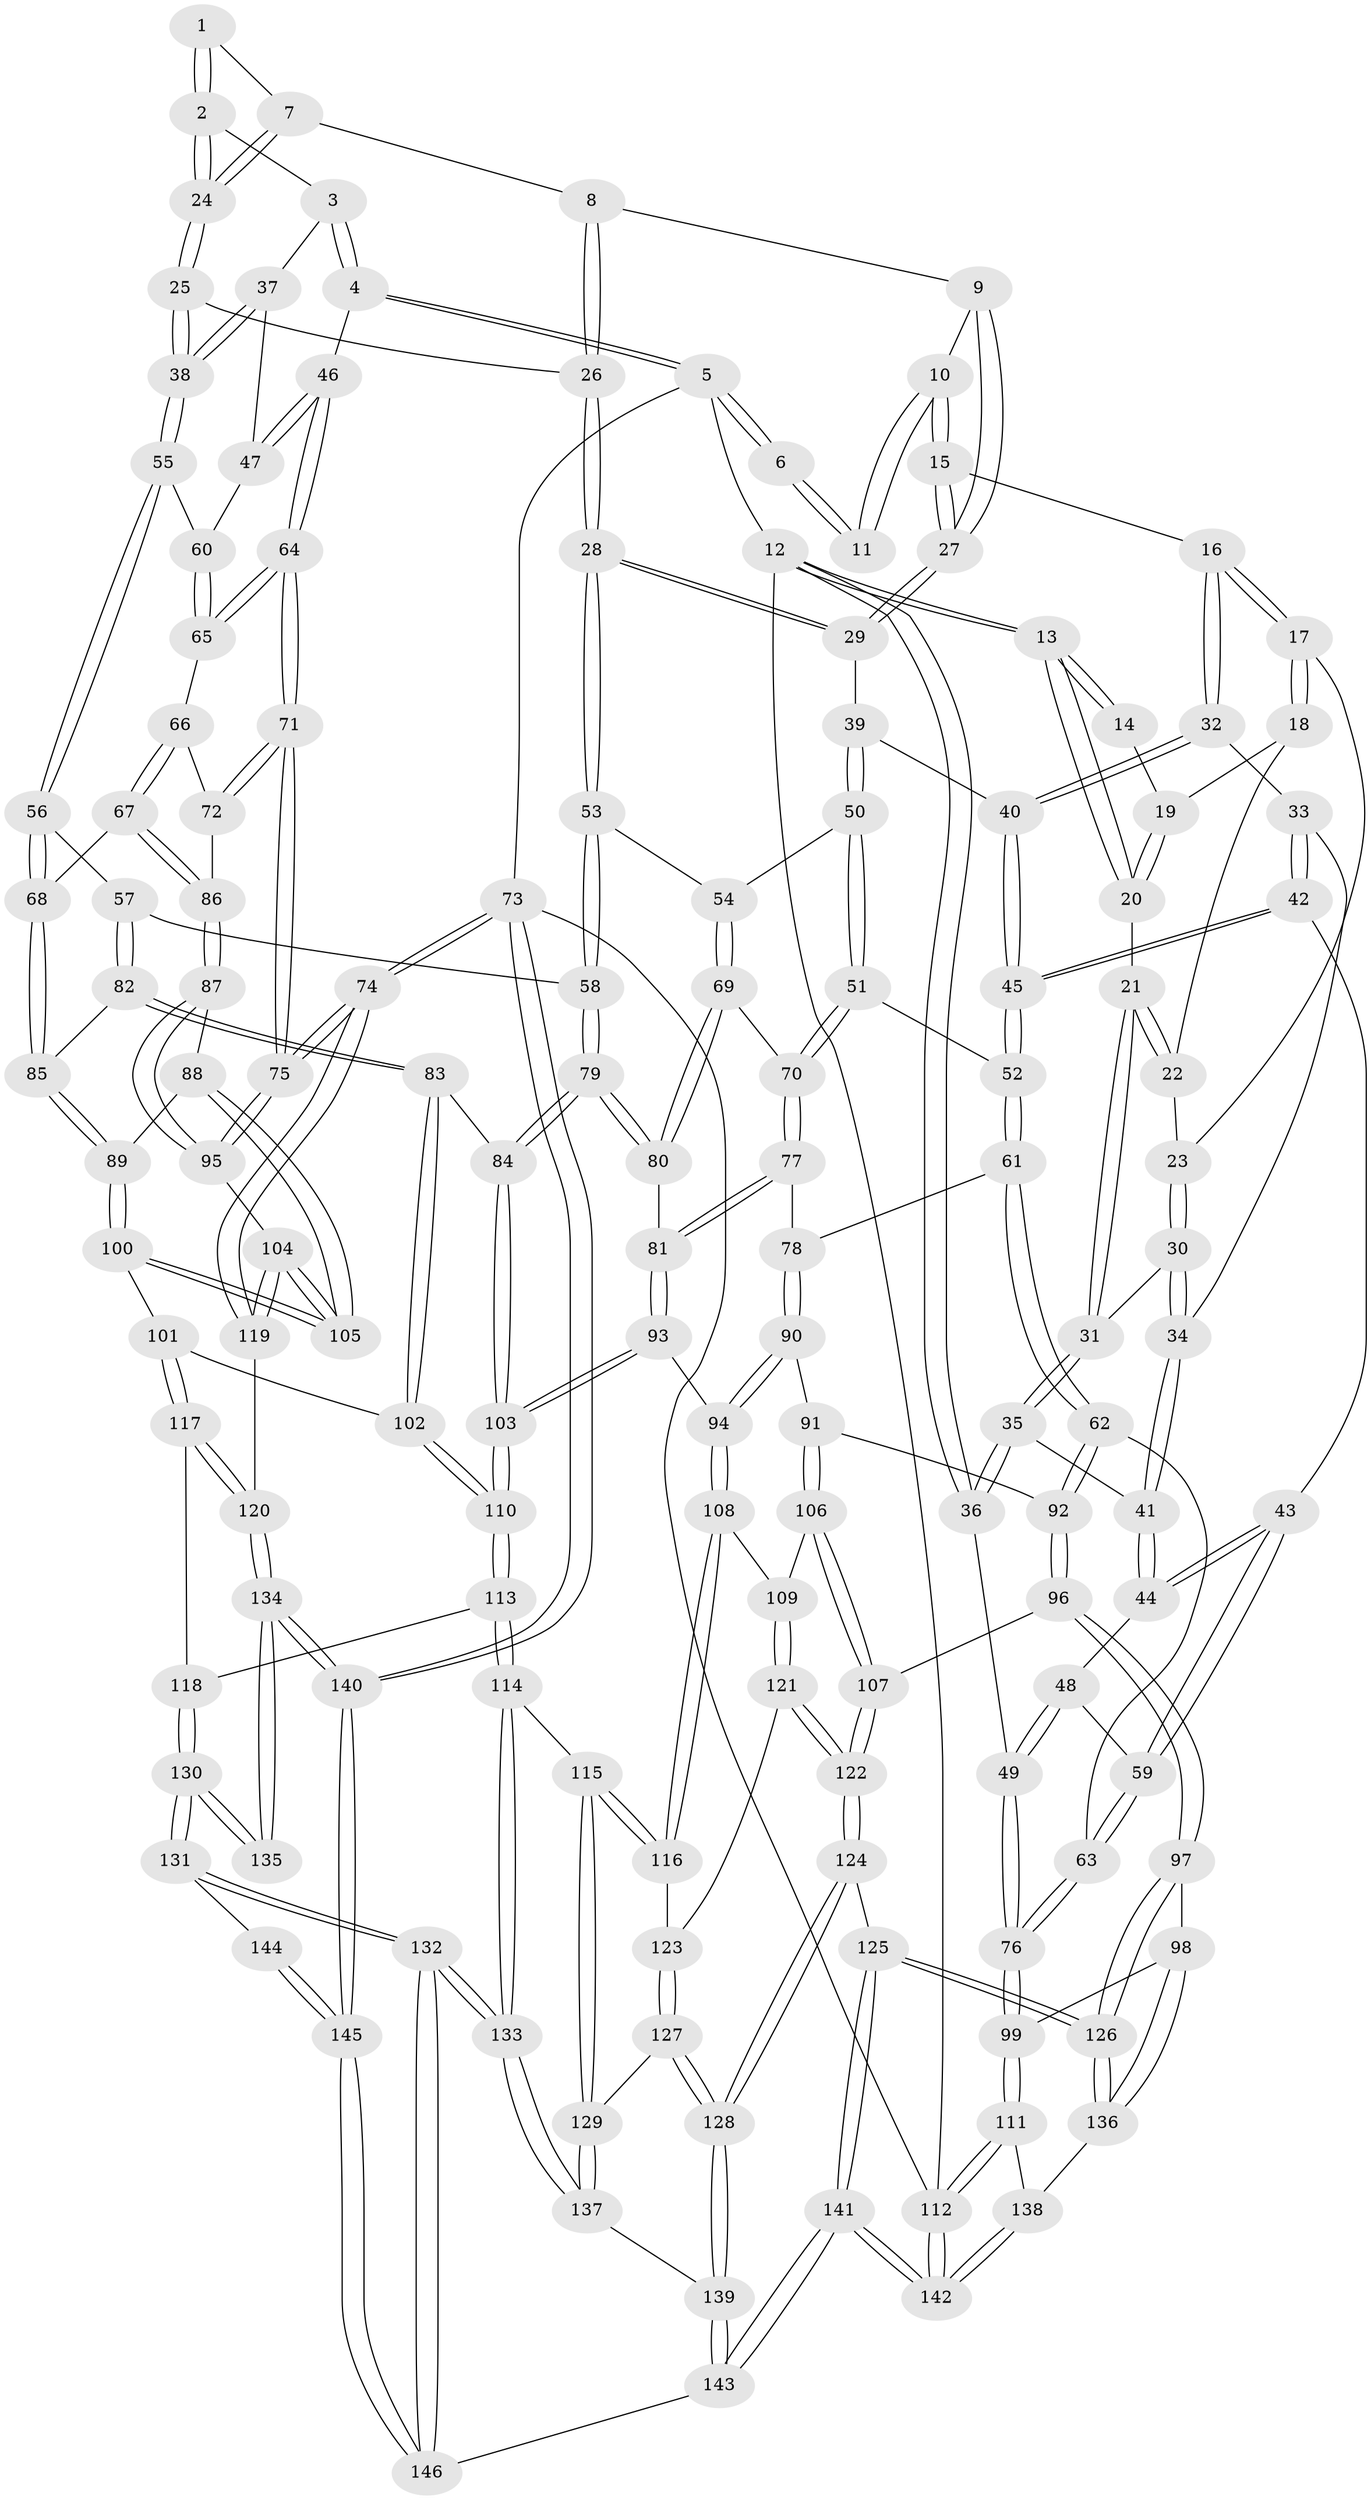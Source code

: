 // Generated by graph-tools (version 1.1) at 2025/27/03/09/25 03:27:05]
// undirected, 146 vertices, 362 edges
graph export_dot {
graph [start="1"]
  node [color=gray90,style=filled];
  1 [pos="+0.7099507328911806+0"];
  2 [pos="+0.7858704539594118+0.0898278987799272"];
  3 [pos="+0.8675148345792938+0.11416285580220278"];
  4 [pos="+1+0"];
  5 [pos="+1+0"];
  6 [pos="+0.6998378083843264+0"];
  7 [pos="+0.6432425145071061+0.0929317960532596"];
  8 [pos="+0.559945187890101+0.09843256595580795"];
  9 [pos="+0.5478488098834711+0.09459239090261418"];
  10 [pos="+0.4773645169826149+0"];
  11 [pos="+0.4664753420824126+0"];
  12 [pos="+0+0"];
  13 [pos="+0+0"];
  14 [pos="+0.36708915047702056+0"];
  15 [pos="+0.4105727270536143+0.1298440918383706"];
  16 [pos="+0.3855432503380621+0.14648471753776812"];
  17 [pos="+0.3262450049973616+0.10155603180283077"];
  18 [pos="+0.3009720918827377+0"];
  19 [pos="+0.30515550961191507+0"];
  20 [pos="+0.10250678535400547+0.06595514382342034"];
  21 [pos="+0.12734369379267665+0.10023871463477607"];
  22 [pos="+0.22453961249081114+0.075991637987504"];
  23 [pos="+0.2641958129308249+0.14209019389346658"];
  24 [pos="+0.7080589510534602+0.17010910387779035"];
  25 [pos="+0.6960788352703834+0.2261143174701452"];
  26 [pos="+0.6523352930309784+0.24927837841595296"];
  27 [pos="+0.5077663966338652+0.1575141932943029"];
  28 [pos="+0.6436612876925936+0.25666173246144364"];
  29 [pos="+0.5224738523450567+0.24987244368442385"];
  30 [pos="+0.25164612559499544+0.18025450227657716"];
  31 [pos="+0.13401556564383382+0.15729006805434148"];
  32 [pos="+0.38389105289514625+0.15409978169597244"];
  33 [pos="+0.27011012397995604+0.21152597611322008"];
  34 [pos="+0.2680780661888686+0.20914436938367503"];
  35 [pos="+0.11293877160532956+0.2018346145032216"];
  36 [pos="+0+0.11574487689031343"];
  37 [pos="+0.8432436846866377+0.2612496852054055"];
  38 [pos="+0.8217142436084748+0.29154709219952746"];
  39 [pos="+0.5002551317479423+0.26625612769627355"];
  40 [pos="+0.4053051088512133+0.24426001401377523"];
  41 [pos="+0.1168064439008779+0.2611804395312482"];
  42 [pos="+0.2890640511896596+0.2899122241557438"];
  43 [pos="+0.2821731265991574+0.2919123298146471"];
  44 [pos="+0.11655477089203471+0.26457351403876994"];
  45 [pos="+0.32082399240076825+0.30841955396830456"];
  46 [pos="+1+0.056087614628666786"];
  47 [pos="+1+0.16017834644837636"];
  48 [pos="+0.11286644452315425+0.27193156751905473"];
  49 [pos="+0+0.36062783130404685"];
  50 [pos="+0.4840300375368916+0.37020992740907205"];
  51 [pos="+0.41400425214247644+0.41625623278301815"];
  52 [pos="+0.34053619084166575+0.36932351803111524"];
  53 [pos="+0.6405442754726764+0.4128036351832571"];
  54 [pos="+0.5526296311299655+0.40349639427745265"];
  55 [pos="+0.8372372736952942+0.3370693461706858"];
  56 [pos="+0.815765901468118+0.3868818377770325"];
  57 [pos="+0.6692180922443467+0.43092925543653526"];
  58 [pos="+0.64207271935511+0.414887906666423"];
  59 [pos="+0.14810713265531275+0.40505925848371216"];
  60 [pos="+0.8702108104943117+0.34104825865223043"];
  61 [pos="+0.23982830879225117+0.45800984150109736"];
  62 [pos="+0.18281757808544064+0.4728933931053132"];
  63 [pos="+0.14185303781475211+0.45694640851505125"];
  64 [pos="+1+0.4030715710435604"];
  65 [pos="+0.9954697906115328+0.38610377045091093"];
  66 [pos="+0.9862235580493858+0.39382544600954417"];
  67 [pos="+0.8550394715671182+0.47021686699409204"];
  68 [pos="+0.839895953528056+0.45710462112760153"];
  69 [pos="+0.51474880402605+0.49090706174061055"];
  70 [pos="+0.41528713635021125+0.4363063837175196"];
  71 [pos="+1+0.5219031937995744"];
  72 [pos="+0.8996121513912919+0.4880012825852031"];
  73 [pos="+1+1"];
  74 [pos="+1+0.7703136246016865"];
  75 [pos="+1+0.6310963375484199"];
  76 [pos="+0+0.582643986065533"];
  77 [pos="+0.4061394285194183+0.46829497873497855"];
  78 [pos="+0.32628648421856576+0.5078659398576612"];
  79 [pos="+0.5450175288818502+0.5444049408159439"];
  80 [pos="+0.5412885267044167+0.5412734892802163"];
  81 [pos="+0.42120160842775944+0.5275372980837822"];
  82 [pos="+0.6917231067608068+0.5061594463958357"];
  83 [pos="+0.6333206989175416+0.5766351239503564"];
  84 [pos="+0.5491684963684774+0.5590811225357948"];
  85 [pos="+0.7496714258561606+0.5442163629784351"];
  86 [pos="+0.8737684092453314+0.49173568298556297"];
  87 [pos="+0.8784770773104519+0.5518569344005628"];
  88 [pos="+0.8165894629660394+0.5737807440858321"];
  89 [pos="+0.757841879784376+0.5654534829047273"];
  90 [pos="+0.3231671410698152+0.5464702051409631"];
  91 [pos="+0.26273385980905833+0.5737290903370212"];
  92 [pos="+0.1830549733268403+0.4733918317738815"];
  93 [pos="+0.3998167569871725+0.6206972559076787"];
  94 [pos="+0.397122627390456+0.6218489213950004"];
  95 [pos="+0.9022586047762181+0.5799488488363468"];
  96 [pos="+0.1916083843654383+0.6779182808368995"];
  97 [pos="+0.10265627108603642+0.6986567682436926"];
  98 [pos="+0+0.6334113416058103"];
  99 [pos="+0+0.5854661304551613"];
  100 [pos="+0.7463123646808671+0.6101238724937317"];
  101 [pos="+0.706402521688569+0.6483699284583531"];
  102 [pos="+0.6580936292738171+0.6376350570183749"];
  103 [pos="+0.5058089861876038+0.6471134256217091"];
  104 [pos="+0.8473285915264337+0.6808839865235689"];
  105 [pos="+0.8403070877127155+0.672791283515779"];
  106 [pos="+0.2651675694303556+0.6645657601428637"];
  107 [pos="+0.2018826984729606+0.6785269806868579"];
  108 [pos="+0.34708530223039874+0.672220058498239"];
  109 [pos="+0.2835720930339997+0.6710260963411081"];
  110 [pos="+0.5508765943486273+0.7321576478338448"];
  111 [pos="+0+0.8560632938965179"];
  112 [pos="+0+1"];
  113 [pos="+0.5511352623755457+0.7440639273631893"];
  114 [pos="+0.5059306527510989+0.7774817424904722"];
  115 [pos="+0.3968360031136437+0.781692034660512"];
  116 [pos="+0.38966422660550243+0.7770141576515441"];
  117 [pos="+0.728589838319331+0.7123705847054039"];
  118 [pos="+0.5680357760697988+0.7557243879620296"];
  119 [pos="+0.865420635767121+0.7966824656355804"];
  120 [pos="+0.8293883982980313+0.8181441555136408"];
  121 [pos="+0.2782522852337526+0.8006437494731026"];
  122 [pos="+0.2458714402170185+0.8236487692595427"];
  123 [pos="+0.3362273841822348+0.7984041167535116"];
  124 [pos="+0.20862975941483325+0.8812180496320283"];
  125 [pos="+0.19021422936123533+0.8834241163558412"];
  126 [pos="+0.16975091055277133+0.8746442856470915"];
  127 [pos="+0.32140056256519905+0.876981170920401"];
  128 [pos="+0.28428210210982024+0.9226388353936861"];
  129 [pos="+0.39257029973784274+0.8434505758331932"];
  130 [pos="+0.6182455648550809+0.8121001429054794"];
  131 [pos="+0.5816204119538726+0.9616488895576468"];
  132 [pos="+0.521860629485438+1"];
  133 [pos="+0.4845336050775164+0.9633452553134859"];
  134 [pos="+0.8101736641970673+0.8442683788442658"];
  135 [pos="+0.7946040891567581+0.8479002432696972"];
  136 [pos="+0.08103186397398697+0.8994715748181804"];
  137 [pos="+0.4152193781931615+0.9147442934328647"];
  138 [pos="+0.07496400776758091+0.9048107101126607"];
  139 [pos="+0.2869508422666905+0.9257514363290728"];
  140 [pos="+0.9231474332033528+1"];
  141 [pos="+0.10811673000800424+1"];
  142 [pos="+0+1"];
  143 [pos="+0.356493945284721+1"];
  144 [pos="+0.7305611547660742+0.9038938916549926"];
  145 [pos="+0.6221042678983911+1"];
  146 [pos="+0.5179588687271457+1"];
  1 -- 2;
  1 -- 2;
  1 -- 7;
  2 -- 3;
  2 -- 24;
  2 -- 24;
  3 -- 4;
  3 -- 4;
  3 -- 37;
  4 -- 5;
  4 -- 5;
  4 -- 46;
  5 -- 6;
  5 -- 6;
  5 -- 12;
  5 -- 73;
  6 -- 11;
  6 -- 11;
  7 -- 8;
  7 -- 24;
  7 -- 24;
  8 -- 9;
  8 -- 26;
  8 -- 26;
  9 -- 10;
  9 -- 27;
  9 -- 27;
  10 -- 11;
  10 -- 11;
  10 -- 15;
  10 -- 15;
  12 -- 13;
  12 -- 13;
  12 -- 36;
  12 -- 36;
  12 -- 112;
  13 -- 14;
  13 -- 14;
  13 -- 20;
  13 -- 20;
  14 -- 19;
  15 -- 16;
  15 -- 27;
  15 -- 27;
  16 -- 17;
  16 -- 17;
  16 -- 32;
  16 -- 32;
  17 -- 18;
  17 -- 18;
  17 -- 23;
  18 -- 19;
  18 -- 22;
  19 -- 20;
  19 -- 20;
  20 -- 21;
  21 -- 22;
  21 -- 22;
  21 -- 31;
  21 -- 31;
  22 -- 23;
  23 -- 30;
  23 -- 30;
  24 -- 25;
  24 -- 25;
  25 -- 26;
  25 -- 38;
  25 -- 38;
  26 -- 28;
  26 -- 28;
  27 -- 29;
  27 -- 29;
  28 -- 29;
  28 -- 29;
  28 -- 53;
  28 -- 53;
  29 -- 39;
  30 -- 31;
  30 -- 34;
  30 -- 34;
  31 -- 35;
  31 -- 35;
  32 -- 33;
  32 -- 40;
  32 -- 40;
  33 -- 34;
  33 -- 42;
  33 -- 42;
  34 -- 41;
  34 -- 41;
  35 -- 36;
  35 -- 36;
  35 -- 41;
  36 -- 49;
  37 -- 38;
  37 -- 38;
  37 -- 47;
  38 -- 55;
  38 -- 55;
  39 -- 40;
  39 -- 50;
  39 -- 50;
  40 -- 45;
  40 -- 45;
  41 -- 44;
  41 -- 44;
  42 -- 43;
  42 -- 45;
  42 -- 45;
  43 -- 44;
  43 -- 44;
  43 -- 59;
  43 -- 59;
  44 -- 48;
  45 -- 52;
  45 -- 52;
  46 -- 47;
  46 -- 47;
  46 -- 64;
  46 -- 64;
  47 -- 60;
  48 -- 49;
  48 -- 49;
  48 -- 59;
  49 -- 76;
  49 -- 76;
  50 -- 51;
  50 -- 51;
  50 -- 54;
  51 -- 52;
  51 -- 70;
  51 -- 70;
  52 -- 61;
  52 -- 61;
  53 -- 54;
  53 -- 58;
  53 -- 58;
  54 -- 69;
  54 -- 69;
  55 -- 56;
  55 -- 56;
  55 -- 60;
  56 -- 57;
  56 -- 68;
  56 -- 68;
  57 -- 58;
  57 -- 82;
  57 -- 82;
  58 -- 79;
  58 -- 79;
  59 -- 63;
  59 -- 63;
  60 -- 65;
  60 -- 65;
  61 -- 62;
  61 -- 62;
  61 -- 78;
  62 -- 63;
  62 -- 92;
  62 -- 92;
  63 -- 76;
  63 -- 76;
  64 -- 65;
  64 -- 65;
  64 -- 71;
  64 -- 71;
  65 -- 66;
  66 -- 67;
  66 -- 67;
  66 -- 72;
  67 -- 68;
  67 -- 86;
  67 -- 86;
  68 -- 85;
  68 -- 85;
  69 -- 70;
  69 -- 80;
  69 -- 80;
  70 -- 77;
  70 -- 77;
  71 -- 72;
  71 -- 72;
  71 -- 75;
  71 -- 75;
  72 -- 86;
  73 -- 74;
  73 -- 74;
  73 -- 140;
  73 -- 140;
  73 -- 112;
  74 -- 75;
  74 -- 75;
  74 -- 119;
  74 -- 119;
  75 -- 95;
  75 -- 95;
  76 -- 99;
  76 -- 99;
  77 -- 78;
  77 -- 81;
  77 -- 81;
  78 -- 90;
  78 -- 90;
  79 -- 80;
  79 -- 80;
  79 -- 84;
  79 -- 84;
  80 -- 81;
  81 -- 93;
  81 -- 93;
  82 -- 83;
  82 -- 83;
  82 -- 85;
  83 -- 84;
  83 -- 102;
  83 -- 102;
  84 -- 103;
  84 -- 103;
  85 -- 89;
  85 -- 89;
  86 -- 87;
  86 -- 87;
  87 -- 88;
  87 -- 95;
  87 -- 95;
  88 -- 89;
  88 -- 105;
  88 -- 105;
  89 -- 100;
  89 -- 100;
  90 -- 91;
  90 -- 94;
  90 -- 94;
  91 -- 92;
  91 -- 106;
  91 -- 106;
  92 -- 96;
  92 -- 96;
  93 -- 94;
  93 -- 103;
  93 -- 103;
  94 -- 108;
  94 -- 108;
  95 -- 104;
  96 -- 97;
  96 -- 97;
  96 -- 107;
  97 -- 98;
  97 -- 126;
  97 -- 126;
  98 -- 99;
  98 -- 136;
  98 -- 136;
  99 -- 111;
  99 -- 111;
  100 -- 101;
  100 -- 105;
  100 -- 105;
  101 -- 102;
  101 -- 117;
  101 -- 117;
  102 -- 110;
  102 -- 110;
  103 -- 110;
  103 -- 110;
  104 -- 105;
  104 -- 105;
  104 -- 119;
  104 -- 119;
  106 -- 107;
  106 -- 107;
  106 -- 109;
  107 -- 122;
  107 -- 122;
  108 -- 109;
  108 -- 116;
  108 -- 116;
  109 -- 121;
  109 -- 121;
  110 -- 113;
  110 -- 113;
  111 -- 112;
  111 -- 112;
  111 -- 138;
  112 -- 142;
  112 -- 142;
  113 -- 114;
  113 -- 114;
  113 -- 118;
  114 -- 115;
  114 -- 133;
  114 -- 133;
  115 -- 116;
  115 -- 116;
  115 -- 129;
  115 -- 129;
  116 -- 123;
  117 -- 118;
  117 -- 120;
  117 -- 120;
  118 -- 130;
  118 -- 130;
  119 -- 120;
  120 -- 134;
  120 -- 134;
  121 -- 122;
  121 -- 122;
  121 -- 123;
  122 -- 124;
  122 -- 124;
  123 -- 127;
  123 -- 127;
  124 -- 125;
  124 -- 128;
  124 -- 128;
  125 -- 126;
  125 -- 126;
  125 -- 141;
  125 -- 141;
  126 -- 136;
  126 -- 136;
  127 -- 128;
  127 -- 128;
  127 -- 129;
  128 -- 139;
  128 -- 139;
  129 -- 137;
  129 -- 137;
  130 -- 131;
  130 -- 131;
  130 -- 135;
  130 -- 135;
  131 -- 132;
  131 -- 132;
  131 -- 144;
  132 -- 133;
  132 -- 133;
  132 -- 146;
  132 -- 146;
  133 -- 137;
  133 -- 137;
  134 -- 135;
  134 -- 135;
  134 -- 140;
  134 -- 140;
  136 -- 138;
  137 -- 139;
  138 -- 142;
  138 -- 142;
  139 -- 143;
  139 -- 143;
  140 -- 145;
  140 -- 145;
  141 -- 142;
  141 -- 142;
  141 -- 143;
  141 -- 143;
  143 -- 146;
  144 -- 145;
  144 -- 145;
  145 -- 146;
  145 -- 146;
}
